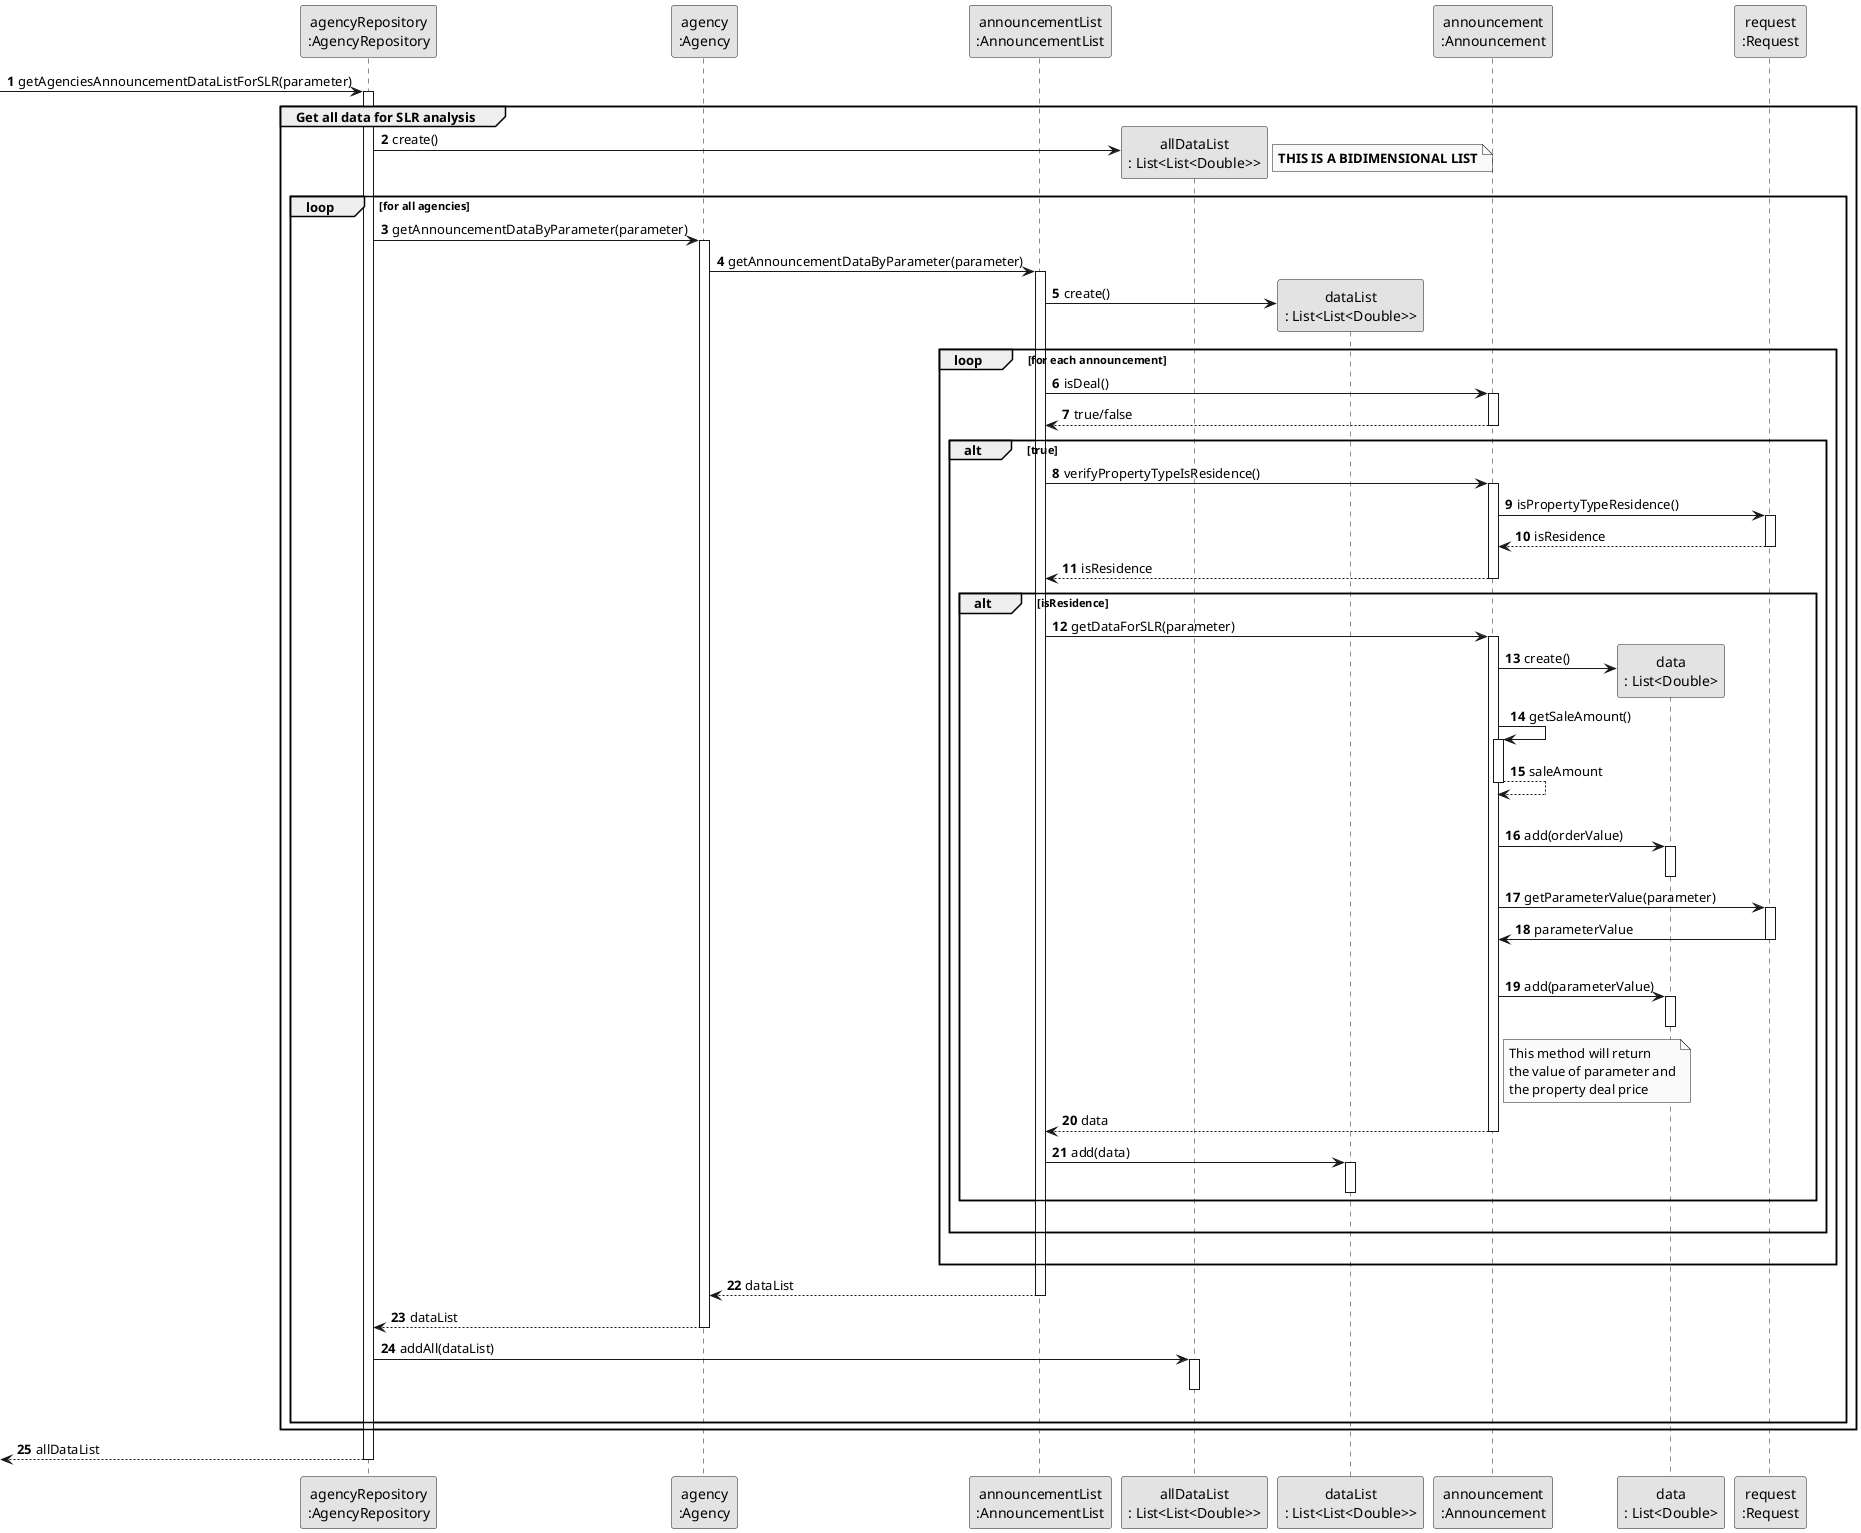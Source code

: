 @startuml
skinparam monochrome true
skinparam packageStyle rectangle
skinparam shadowing false

participant "agencyRepository\n:AgencyRepository" as AgencyRepository
participant "agency\n:Agency" as AGC
participant "announcementList\n:AnnouncementList" as AnnounceList
participant "allDataList\n: List<List<Double>>" as AllDataList
participant "dataList\n: List<List<Double>>" as DL
participant "announcement\n:Announcement" as Announce
participant "data\n: List<Double>" as Data
participant "request\n:Request" as Request

autonumber
-> AgencyRepository : getAgenciesAnnouncementDataListForSLR(parameter)
    activate AgencyRepository

group Get all data for SLR analysis

    AgencyRepository -> AllDataList** : create()
        note right
        **THIS IS A BIDIMENSIONAL LIST**
        end note

         loop for all agencies
               AgencyRepository -> AGC : getAnnouncementDataByParameter(parameter)
               activate AGC


               AGC -> AnnounceList : getAnnouncementDataByParameter(parameter)
               activate AnnounceList

               AnnounceList -> DL** : create()

               loop for each announcement

               AnnounceList -> Announce : isDeal()
               activate Announce

               Announce --> AnnounceList: true/false
               deactivate Announce

               alt true
               AnnounceList -> Announce : verifyPropertyTypeIsResidence()
               activate Announce

               Announce -> Request : isPropertyTypeResidence()
               activate Request

               Request --> Announce: isResidence
               deactivate Request

               Announce --> AnnounceList: isResidence
               deactivate Announce

               alt isResidence

               AnnounceList -> Announce : getDataForSLR(parameter)
               activate Announce

                Announce -> Data**: create()

               Announce -> Announce: getSaleAmount()
               activate Announce

               Announce --> Announce: saleAmount
               deactivate Announce
                |||
               Announce -> Data: add(orderValue)
               activate Data
               deactivate Data

               Announce -> Request: getParameterValue(parameter)
               activate Request

               Request -> Announce: parameterValue
               deactivate Request
                |||
               Announce -> Data: add(parameterValue)
               activate Data
               deactivate Data


               note right Announce
                    This method will return
                    the value of parameter and
                    the property deal price
               end note

               Announce --> AnnounceList : data
               deactivate Announce


               AnnounceList -> DL : add(data)
               activate DL
               deactivate DL
               end alt
               |||
               end alt
               |||
               end loop
               AnnounceList --> AGC : dataList
               deactivate AnnounceList

               AGC --> AgencyRepository : dataList
               deactivate AGC

               AgencyRepository -> AllDataList : addAll(dataList)
               activate AllDataList
               deactivate AllDataList
          |||
          end loop

end group
        <-- AgencyRepository  : allDataList
        deactivate AgencyRepository


@enduml